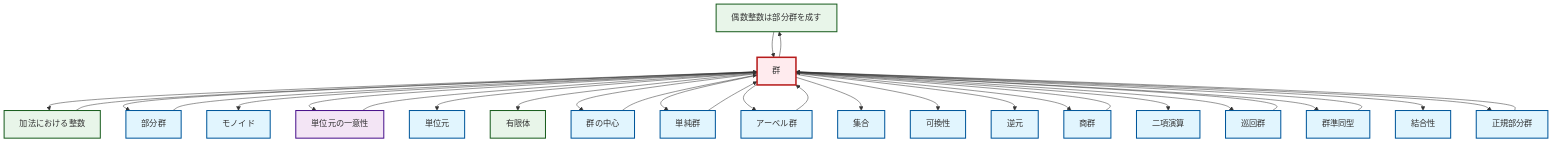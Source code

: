 graph TD
    classDef definition fill:#e1f5fe,stroke:#01579b,stroke-width:2px
    classDef theorem fill:#f3e5f5,stroke:#4a148c,stroke-width:2px
    classDef axiom fill:#fff3e0,stroke:#e65100,stroke-width:2px
    classDef example fill:#e8f5e9,stroke:#1b5e20,stroke-width:2px
    classDef current fill:#ffebee,stroke:#b71c1c,stroke-width:3px
    ex-even-integers-subgroup["偶数整数は部分群を成す"]:::example
    def-cyclic-group["巡回群"]:::definition
    def-identity-element["単位元"]:::definition
    def-homomorphism["群準同型"]:::definition
    def-binary-operation["二項演算"]:::definition
    def-subgroup["部分群"]:::definition
    def-set["集合"]:::definition
    def-simple-group["単純群"]:::definition
    def-monoid["モノイド"]:::definition
    thm-unique-identity["単位元の一意性"]:::theorem
    def-commutativity["可換性"]:::definition
    ex-integers-addition["加法における整数"]:::example
    def-group["群"]:::definition
    def-inverse-element["逆元"]:::definition
    def-normal-subgroup["正規部分群"]:::definition
    def-abelian-group["アーベル群"]:::definition
    def-associativity["結合性"]:::definition
    def-quotient-group["商群"]:::definition
    ex-finite-field["有限体"]:::example
    def-center-of-group["群の中心"]:::definition
    ex-even-integers-subgroup --> def-group
    def-group --> ex-integers-addition
    def-group --> def-subgroup
    def-group --> def-monoid
    def-group --> thm-unique-identity
    def-group --> def-identity-element
    def-group --> ex-even-integers-subgroup
    thm-unique-identity --> def-group
    def-center-of-group --> def-group
    def-group --> ex-finite-field
    def-group --> def-center-of-group
    def-subgroup --> def-group
    def-group --> def-simple-group
    def-group --> def-abelian-group
    def-group --> def-set
    def-cyclic-group --> def-group
    def-group --> def-commutativity
    def-normal-subgroup --> def-group
    ex-integers-addition --> def-group
    def-group --> def-inverse-element
    def-quotient-group --> def-group
    def-group --> def-quotient-group
    def-homomorphism --> def-group
    def-group --> def-binary-operation
    def-group --> def-cyclic-group
    def-group --> def-homomorphism
    def-group --> def-associativity
    def-group --> def-normal-subgroup
    def-abelian-group --> def-group
    def-simple-group --> def-group
    class def-group current